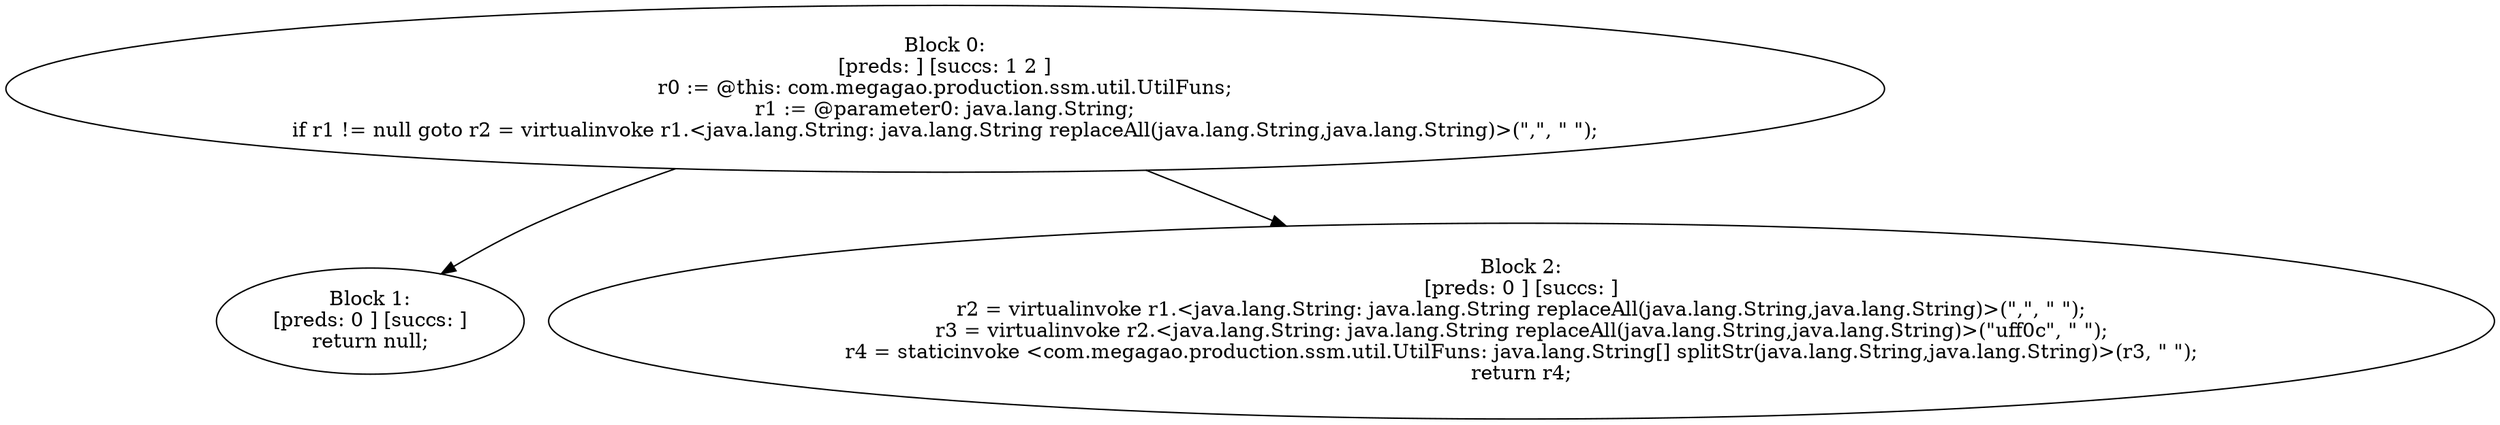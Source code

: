 digraph "unitGraph" {
    "Block 0:
[preds: ] [succs: 1 2 ]
r0 := @this: com.megagao.production.ssm.util.UtilFuns;
r1 := @parameter0: java.lang.String;
if r1 != null goto r2 = virtualinvoke r1.<java.lang.String: java.lang.String replaceAll(java.lang.String,java.lang.String)>(\",\", \" \");
"
    "Block 1:
[preds: 0 ] [succs: ]
return null;
"
    "Block 2:
[preds: 0 ] [succs: ]
r2 = virtualinvoke r1.<java.lang.String: java.lang.String replaceAll(java.lang.String,java.lang.String)>(\",\", \" \");
r3 = virtualinvoke r2.<java.lang.String: java.lang.String replaceAll(java.lang.String,java.lang.String)>(\"\uff0c\", \" \");
r4 = staticinvoke <com.megagao.production.ssm.util.UtilFuns: java.lang.String[] splitStr(java.lang.String,java.lang.String)>(r3, \" \");
return r4;
"
    "Block 0:
[preds: ] [succs: 1 2 ]
r0 := @this: com.megagao.production.ssm.util.UtilFuns;
r1 := @parameter0: java.lang.String;
if r1 != null goto r2 = virtualinvoke r1.<java.lang.String: java.lang.String replaceAll(java.lang.String,java.lang.String)>(\",\", \" \");
"->"Block 1:
[preds: 0 ] [succs: ]
return null;
";
    "Block 0:
[preds: ] [succs: 1 2 ]
r0 := @this: com.megagao.production.ssm.util.UtilFuns;
r1 := @parameter0: java.lang.String;
if r1 != null goto r2 = virtualinvoke r1.<java.lang.String: java.lang.String replaceAll(java.lang.String,java.lang.String)>(\",\", \" \");
"->"Block 2:
[preds: 0 ] [succs: ]
r2 = virtualinvoke r1.<java.lang.String: java.lang.String replaceAll(java.lang.String,java.lang.String)>(\",\", \" \");
r3 = virtualinvoke r2.<java.lang.String: java.lang.String replaceAll(java.lang.String,java.lang.String)>(\"\uff0c\", \" \");
r4 = staticinvoke <com.megagao.production.ssm.util.UtilFuns: java.lang.String[] splitStr(java.lang.String,java.lang.String)>(r3, \" \");
return r4;
";
}
